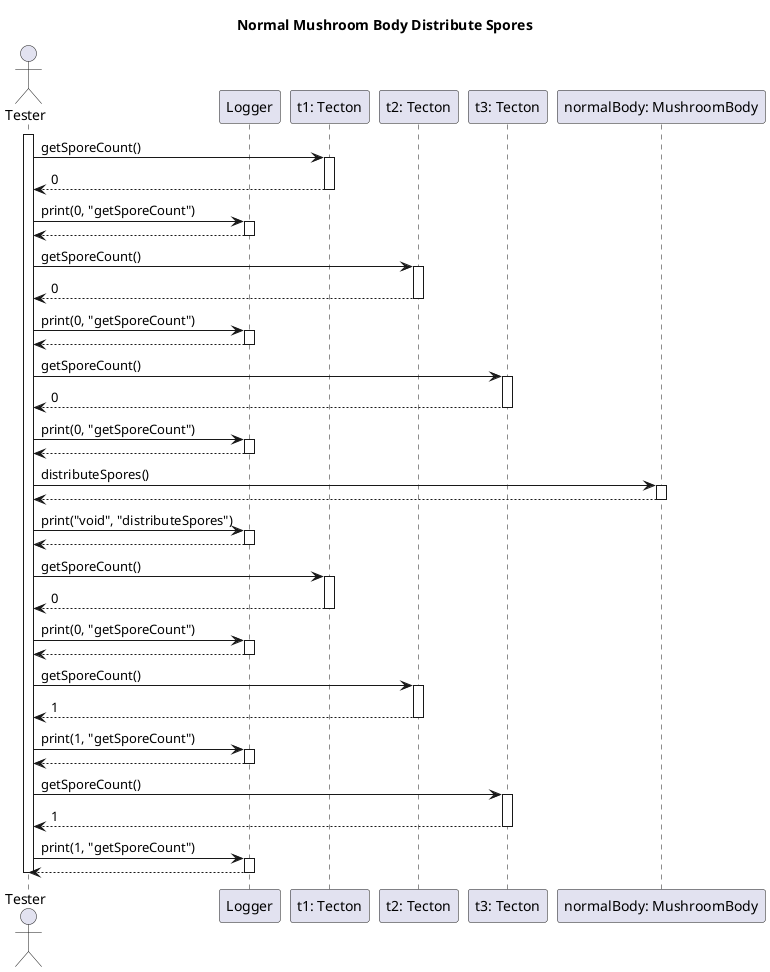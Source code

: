@startuml  Normal Mushroom Body Distribute Spores

title Normal Mushroom Body Distribute Spores

actor "Tester" as tester

participant "Logger" as logger

participant "t1: Tecton" as t1
participant "t2: Tecton" as t2
participant "t3: Tecton" as t3

participant "normalBody: MushroomBody" as amb

activate tester

tester -> t1: getSporeCount()
activate t1
t1 --> tester: 0
deactivate t1

tester -> logger: print(0, "getSporeCount")
activate logger
logger --> tester
deactivate logger

tester -> t2: getSporeCount()
activate t2
t2 --> tester: 0
deactivate t2

tester -> logger: print(0, "getSporeCount")
activate logger
logger --> tester
deactivate logger

tester -> t3: getSporeCount()
activate t3
t3 --> tester: 0
deactivate t3

tester -> logger: print(0, "getSporeCount")
activate logger
logger --> tester
deactivate logger

tester -> amb: distributeSpores() 
activate amb
amb --> tester
deactivate amb

tester -> logger: print("void", "distributeSpores")
activate logger
logger --> tester
deactivate logger

tester -> t1: getSporeCount()
activate t1
t1 --> tester: 0
deactivate t1

tester -> logger: print(0, "getSporeCount")
activate logger
logger --> tester
deactivate logger

tester -> t2: getSporeCount()
activate t2
t2 --> tester: 1
deactivate t2

tester -> logger: print(1, "getSporeCount")
activate logger
logger --> tester
deactivate logger

tester -> t3: getSporeCount()
activate t3
t3 --> tester: 1
deactivate t3

tester -> logger: print(1, "getSporeCount")
activate logger
logger --> tester
deactivate logger


deactivate tester
@enduml